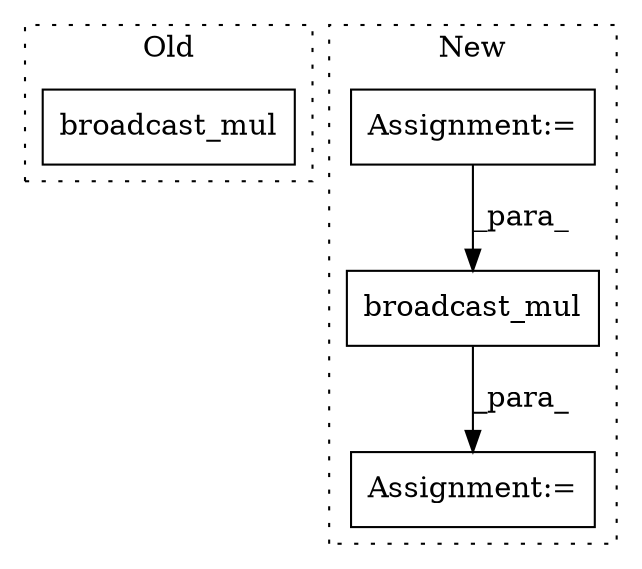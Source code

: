 digraph G {
subgraph cluster0 {
1 [label="broadcast_mul" a="32" s="5556,5619" l="14,1" shape="box"];
label = "Old";
style="dotted";
}
subgraph cluster1 {
2 [label="broadcast_mul" a="32" s="4763,4784" l="14,1" shape="box"];
3 [label="Assignment:=" a="7" s="4759" l="1" shape="box"];
4 [label="Assignment:=" a="7" s="4685" l="1" shape="box"];
label = "New";
style="dotted";
}
2 -> 3 [label="_para_"];
4 -> 2 [label="_para_"];
}